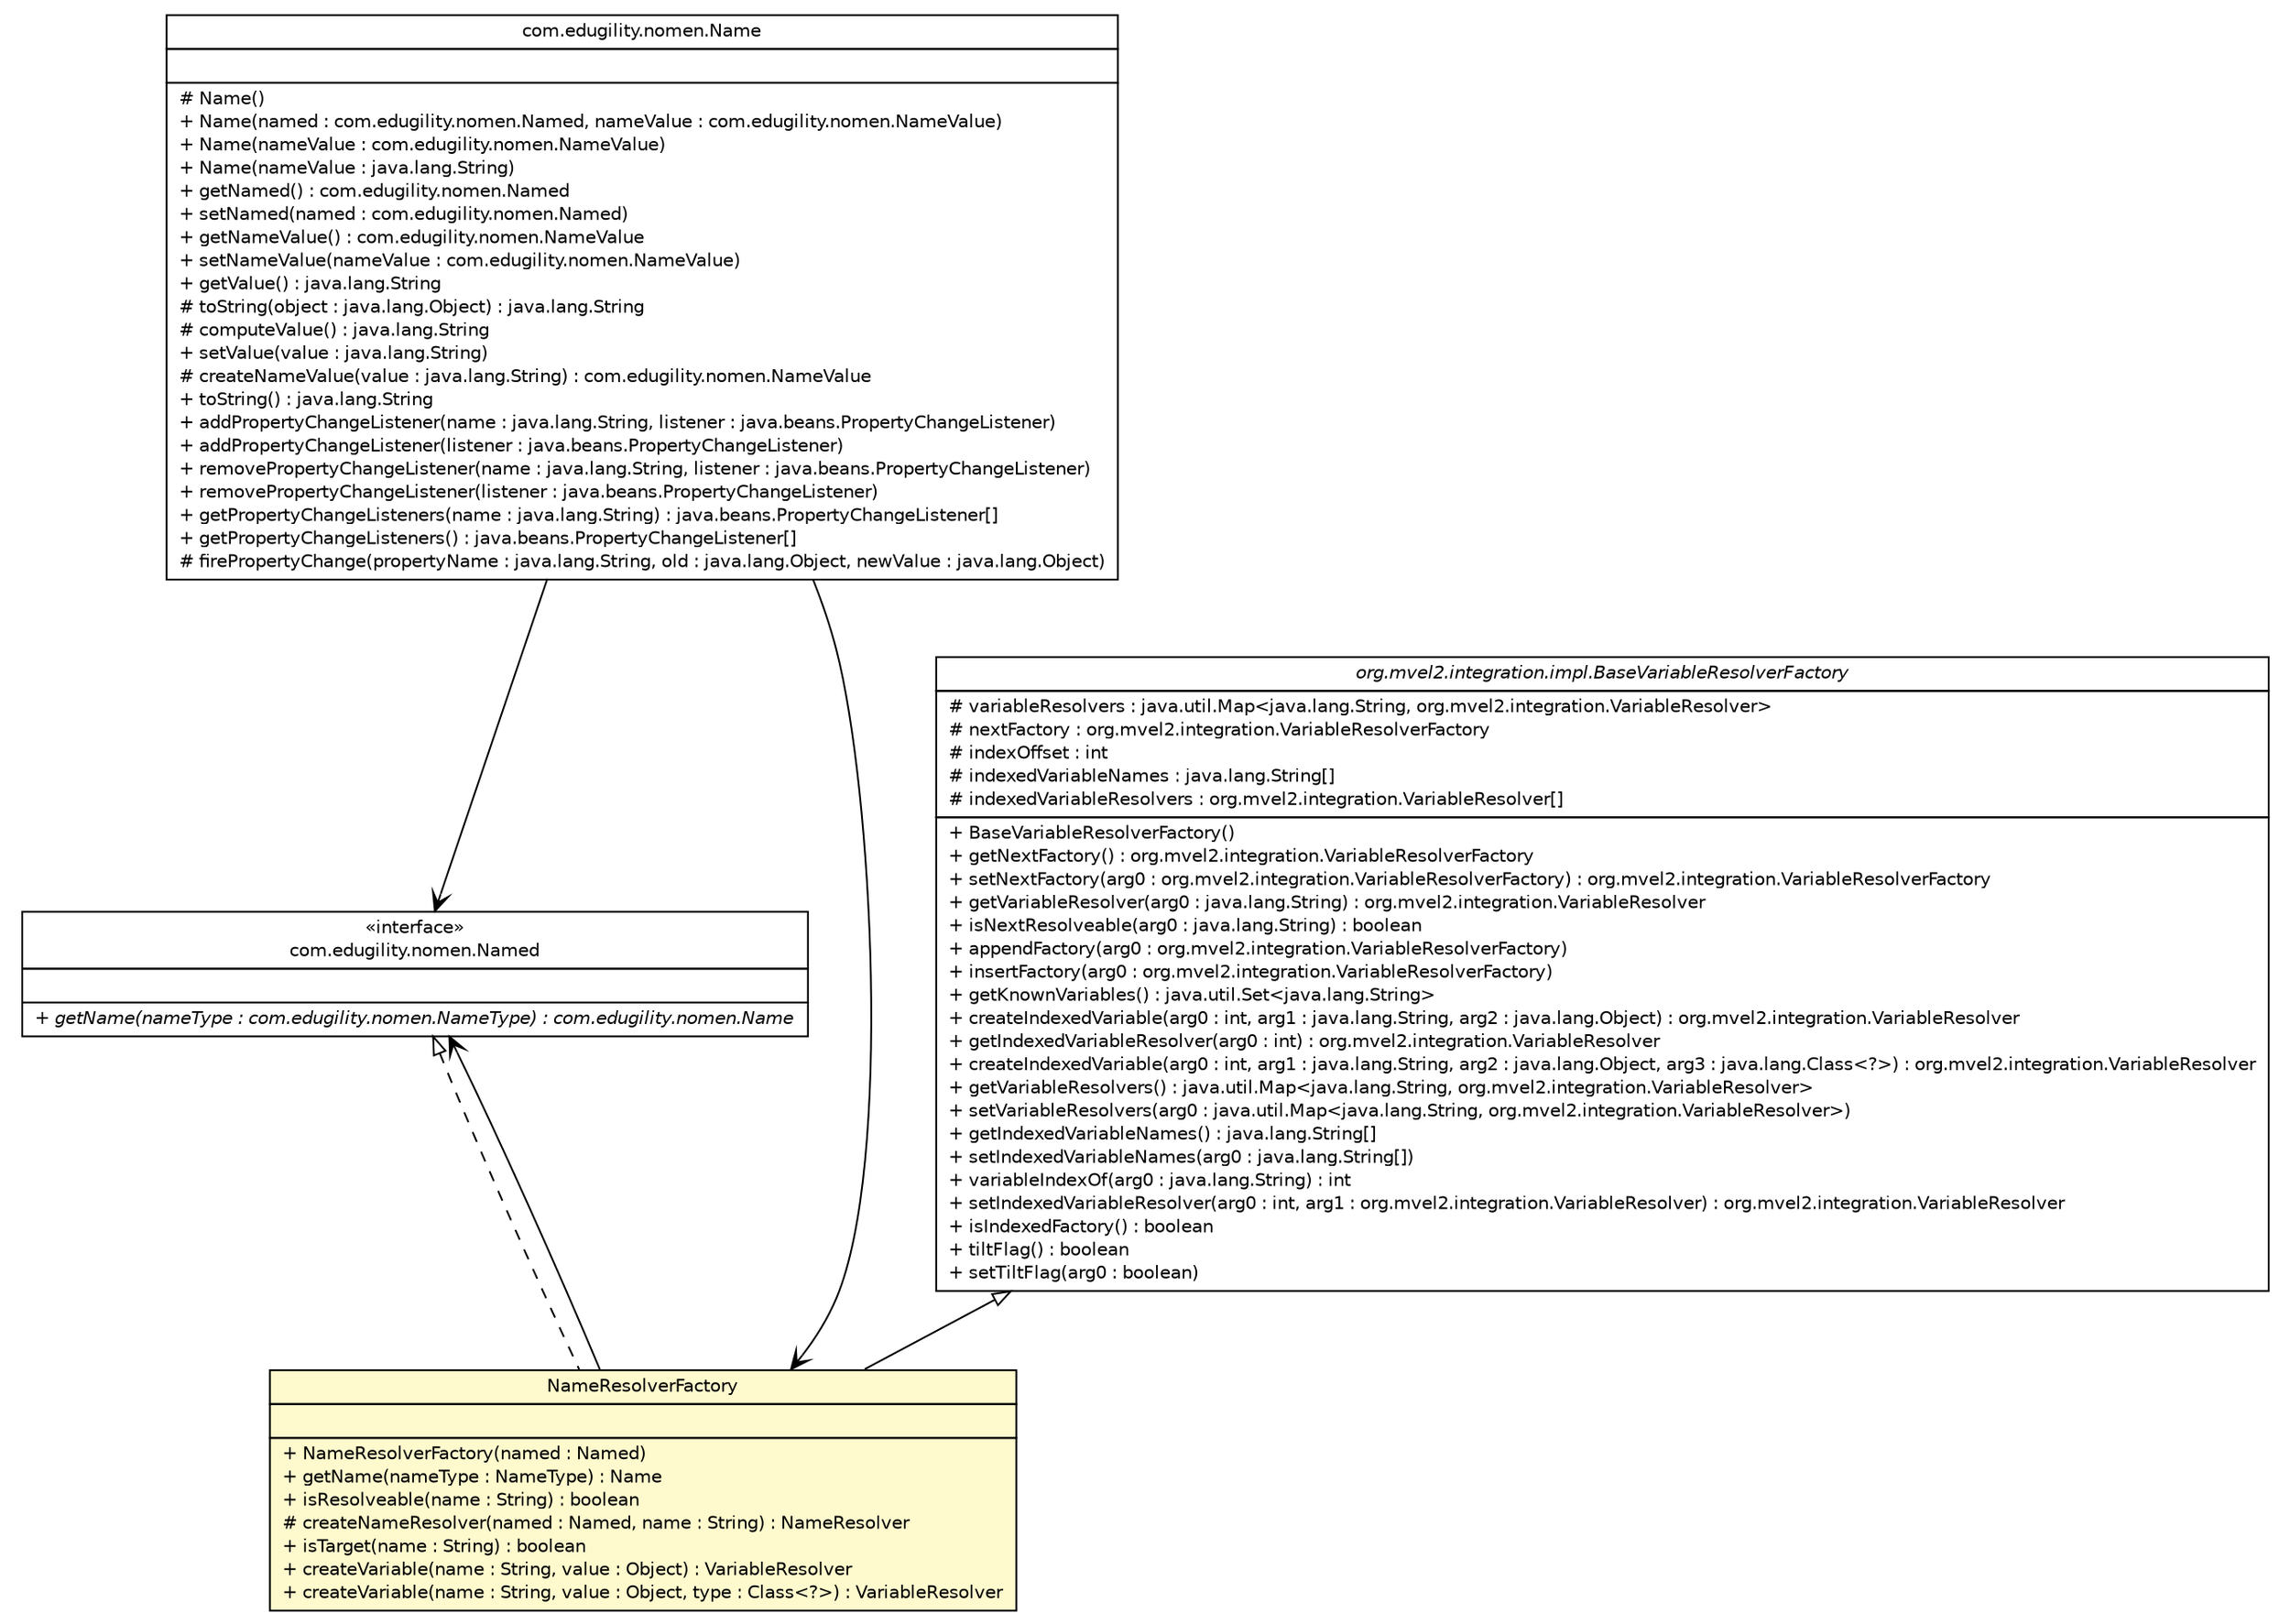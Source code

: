 #!/usr/local/bin/dot
#
# Class diagram 
# Generated by UMLGraph version R5_6-24-gf6e263 (http://www.umlgraph.org/)
#

digraph G {
	edge [fontname="Helvetica",fontsize=10,labelfontname="Helvetica",labelfontsize=10];
	node [fontname="Helvetica",fontsize=10,shape=plaintext];
	nodesep=0.25;
	ranksep=0.5;
	// com.edugility.nomen.Named
	c126 [label=<<table title="com.edugility.nomen.Named" border="0" cellborder="1" cellspacing="0" cellpadding="2" port="p" href="../Named.html">
		<tr><td><table border="0" cellspacing="0" cellpadding="1">
<tr><td align="center" balign="center"> &#171;interface&#187; </td></tr>
<tr><td align="center" balign="center"> com.edugility.nomen.Named </td></tr>
		</table></td></tr>
		<tr><td><table border="0" cellspacing="0" cellpadding="1">
<tr><td align="left" balign="left">  </td></tr>
		</table></td></tr>
		<tr><td><table border="0" cellspacing="0" cellpadding="1">
<tr><td align="left" balign="left"><font face="Helvetica-Oblique" point-size="10.0"> + getName(nameType : com.edugility.nomen.NameType) : com.edugility.nomen.Name </font></td></tr>
		</table></td></tr>
		</table>>, URL="../Named.html", fontname="Helvetica", fontcolor="black", fontsize=10.0];
	// com.edugility.nomen.Name
	c127 [label=<<table title="com.edugility.nomen.Name" border="0" cellborder="1" cellspacing="0" cellpadding="2" port="p" href="../Name.html">
		<tr><td><table border="0" cellspacing="0" cellpadding="1">
<tr><td align="center" balign="center"> com.edugility.nomen.Name </td></tr>
		</table></td></tr>
		<tr><td><table border="0" cellspacing="0" cellpadding="1">
<tr><td align="left" balign="left">  </td></tr>
		</table></td></tr>
		<tr><td><table border="0" cellspacing="0" cellpadding="1">
<tr><td align="left" balign="left"> # Name() </td></tr>
<tr><td align="left" balign="left"> + Name(named : com.edugility.nomen.Named, nameValue : com.edugility.nomen.NameValue) </td></tr>
<tr><td align="left" balign="left"> + Name(nameValue : com.edugility.nomen.NameValue) </td></tr>
<tr><td align="left" balign="left"> + Name(nameValue : java.lang.String) </td></tr>
<tr><td align="left" balign="left"> + getNamed() : com.edugility.nomen.Named </td></tr>
<tr><td align="left" balign="left"> + setNamed(named : com.edugility.nomen.Named) </td></tr>
<tr><td align="left" balign="left"> + getNameValue() : com.edugility.nomen.NameValue </td></tr>
<tr><td align="left" balign="left"> + setNameValue(nameValue : com.edugility.nomen.NameValue) </td></tr>
<tr><td align="left" balign="left"> + getValue() : java.lang.String </td></tr>
<tr><td align="left" balign="left"> # toString(object : java.lang.Object) : java.lang.String </td></tr>
<tr><td align="left" balign="left"> # computeValue() : java.lang.String </td></tr>
<tr><td align="left" balign="left"> + setValue(value : java.lang.String) </td></tr>
<tr><td align="left" balign="left"> # createNameValue(value : java.lang.String) : com.edugility.nomen.NameValue </td></tr>
<tr><td align="left" balign="left"> + toString() : java.lang.String </td></tr>
<tr><td align="left" balign="left"> + addPropertyChangeListener(name : java.lang.String, listener : java.beans.PropertyChangeListener) </td></tr>
<tr><td align="left" balign="left"> + addPropertyChangeListener(listener : java.beans.PropertyChangeListener) </td></tr>
<tr><td align="left" balign="left"> + removePropertyChangeListener(name : java.lang.String, listener : java.beans.PropertyChangeListener) </td></tr>
<tr><td align="left" balign="left"> + removePropertyChangeListener(listener : java.beans.PropertyChangeListener) </td></tr>
<tr><td align="left" balign="left"> + getPropertyChangeListeners(name : java.lang.String) : java.beans.PropertyChangeListener[] </td></tr>
<tr><td align="left" balign="left"> + getPropertyChangeListeners() : java.beans.PropertyChangeListener[] </td></tr>
<tr><td align="left" balign="left"> # firePropertyChange(propertyName : java.lang.String, old : java.lang.Object, newValue : java.lang.Object) </td></tr>
		</table></td></tr>
		</table>>, URL="../Name.html", fontname="Helvetica", fontcolor="black", fontsize=10.0];
	// com.edugility.nomen.mvel.NameResolverFactory
	c131 [label=<<table title="com.edugility.nomen.mvel.NameResolverFactory" border="0" cellborder="1" cellspacing="0" cellpadding="2" port="p" bgcolor="lemonChiffon" href="./NameResolverFactory.html">
		<tr><td><table border="0" cellspacing="0" cellpadding="1">
<tr><td align="center" balign="center"> NameResolverFactory </td></tr>
		</table></td></tr>
		<tr><td><table border="0" cellspacing="0" cellpadding="1">
<tr><td align="left" balign="left">  </td></tr>
		</table></td></tr>
		<tr><td><table border="0" cellspacing="0" cellpadding="1">
<tr><td align="left" balign="left"> + NameResolverFactory(named : Named) </td></tr>
<tr><td align="left" balign="left"> + getName(nameType : NameType) : Name </td></tr>
<tr><td align="left" balign="left"> + isResolveable(name : String) : boolean </td></tr>
<tr><td align="left" balign="left"> # createNameResolver(named : Named, name : String) : NameResolver </td></tr>
<tr><td align="left" balign="left"> + isTarget(name : String) : boolean </td></tr>
<tr><td align="left" balign="left"> + createVariable(name : String, value : Object) : VariableResolver </td></tr>
<tr><td align="left" balign="left"> + createVariable(name : String, value : Object, type : Class&lt;?&gt;) : VariableResolver </td></tr>
		</table></td></tr>
		</table>>, URL="./NameResolverFactory.html", fontname="Helvetica", fontcolor="black", fontsize=10.0];
	//com.edugility.nomen.mvel.NameResolverFactory extends org.mvel2.integration.impl.BaseVariableResolverFactory
	c133:p -> c131:p [dir=back,arrowtail=empty];
	//com.edugility.nomen.mvel.NameResolverFactory implements com.edugility.nomen.Named
	c126:p -> c131:p [dir=back,arrowtail=empty,style=dashed];
	// com.edugility.nomen.Name NAVASSOC com.edugility.nomen.Named
	c127:p -> c126:p [taillabel="", label="", headlabel="", fontname="Helvetica", fontcolor="black", fontsize=10.0, color="black", arrowhead=open];
	// com.edugility.nomen.Name NAVASSOC com.edugility.nomen.mvel.NameResolverFactory
	c127:p -> c131:p [taillabel="", label="", headlabel="", fontname="Helvetica", fontcolor="black", fontsize=10.0, color="black", arrowhead=open];
	// com.edugility.nomen.mvel.NameResolverFactory NAVASSOC com.edugility.nomen.Named
	c131:p -> c126:p [taillabel="", label="", headlabel="", fontname="Helvetica", fontcolor="black", fontsize=10.0, color="black", arrowhead=open];
	// org.mvel2.integration.impl.BaseVariableResolverFactory
	c133 [label=<<table title="org.mvel2.integration.impl.BaseVariableResolverFactory" border="0" cellborder="1" cellspacing="0" cellpadding="2" port="p" href="http://java.sun.com/j2se/1.4.2/docs/api/org/mvel2/integration/impl/BaseVariableResolverFactory.html">
		<tr><td><table border="0" cellspacing="0" cellpadding="1">
<tr><td align="center" balign="center"><font face="Helvetica-Oblique"> org.mvel2.integration.impl.BaseVariableResolverFactory </font></td></tr>
		</table></td></tr>
		<tr><td><table border="0" cellspacing="0" cellpadding="1">
<tr><td align="left" balign="left"> # variableResolvers : java.util.Map&lt;java.lang.String, org.mvel2.integration.VariableResolver&gt; </td></tr>
<tr><td align="left" balign="left"> # nextFactory : org.mvel2.integration.VariableResolverFactory </td></tr>
<tr><td align="left" balign="left"> # indexOffset : int </td></tr>
<tr><td align="left" balign="left"> # indexedVariableNames : java.lang.String[] </td></tr>
<tr><td align="left" balign="left"> # indexedVariableResolvers : org.mvel2.integration.VariableResolver[] </td></tr>
		</table></td></tr>
		<tr><td><table border="0" cellspacing="0" cellpadding="1">
<tr><td align="left" balign="left"> + BaseVariableResolverFactory() </td></tr>
<tr><td align="left" balign="left"> + getNextFactory() : org.mvel2.integration.VariableResolverFactory </td></tr>
<tr><td align="left" balign="left"> + setNextFactory(arg0 : org.mvel2.integration.VariableResolverFactory) : org.mvel2.integration.VariableResolverFactory </td></tr>
<tr><td align="left" balign="left"> + getVariableResolver(arg0 : java.lang.String) : org.mvel2.integration.VariableResolver </td></tr>
<tr><td align="left" balign="left"> + isNextResolveable(arg0 : java.lang.String) : boolean </td></tr>
<tr><td align="left" balign="left"> + appendFactory(arg0 : org.mvel2.integration.VariableResolverFactory) </td></tr>
<tr><td align="left" balign="left"> + insertFactory(arg0 : org.mvel2.integration.VariableResolverFactory) </td></tr>
<tr><td align="left" balign="left"> + getKnownVariables() : java.util.Set&lt;java.lang.String&gt; </td></tr>
<tr><td align="left" balign="left"> + createIndexedVariable(arg0 : int, arg1 : java.lang.String, arg2 : java.lang.Object) : org.mvel2.integration.VariableResolver </td></tr>
<tr><td align="left" balign="left"> + getIndexedVariableResolver(arg0 : int) : org.mvel2.integration.VariableResolver </td></tr>
<tr><td align="left" balign="left"> + createIndexedVariable(arg0 : int, arg1 : java.lang.String, arg2 : java.lang.Object, arg3 : java.lang.Class&lt;?&gt;) : org.mvel2.integration.VariableResolver </td></tr>
<tr><td align="left" balign="left"> + getVariableResolvers() : java.util.Map&lt;java.lang.String, org.mvel2.integration.VariableResolver&gt; </td></tr>
<tr><td align="left" balign="left"> + setVariableResolvers(arg0 : java.util.Map&lt;java.lang.String, org.mvel2.integration.VariableResolver&gt;) </td></tr>
<tr><td align="left" balign="left"> + getIndexedVariableNames() : java.lang.String[] </td></tr>
<tr><td align="left" balign="left"> + setIndexedVariableNames(arg0 : java.lang.String[]) </td></tr>
<tr><td align="left" balign="left"> + variableIndexOf(arg0 : java.lang.String) : int </td></tr>
<tr><td align="left" balign="left"> + setIndexedVariableResolver(arg0 : int, arg1 : org.mvel2.integration.VariableResolver) : org.mvel2.integration.VariableResolver </td></tr>
<tr><td align="left" balign="left"> + isIndexedFactory() : boolean </td></tr>
<tr><td align="left" balign="left"> + tiltFlag() : boolean </td></tr>
<tr><td align="left" balign="left"> + setTiltFlag(arg0 : boolean) </td></tr>
		</table></td></tr>
		</table>>, URL="http://java.sun.com/j2se/1.4.2/docs/api/org/mvel2/integration/impl/BaseVariableResolverFactory.html", fontname="Helvetica", fontcolor="black", fontsize=10.0];
}

